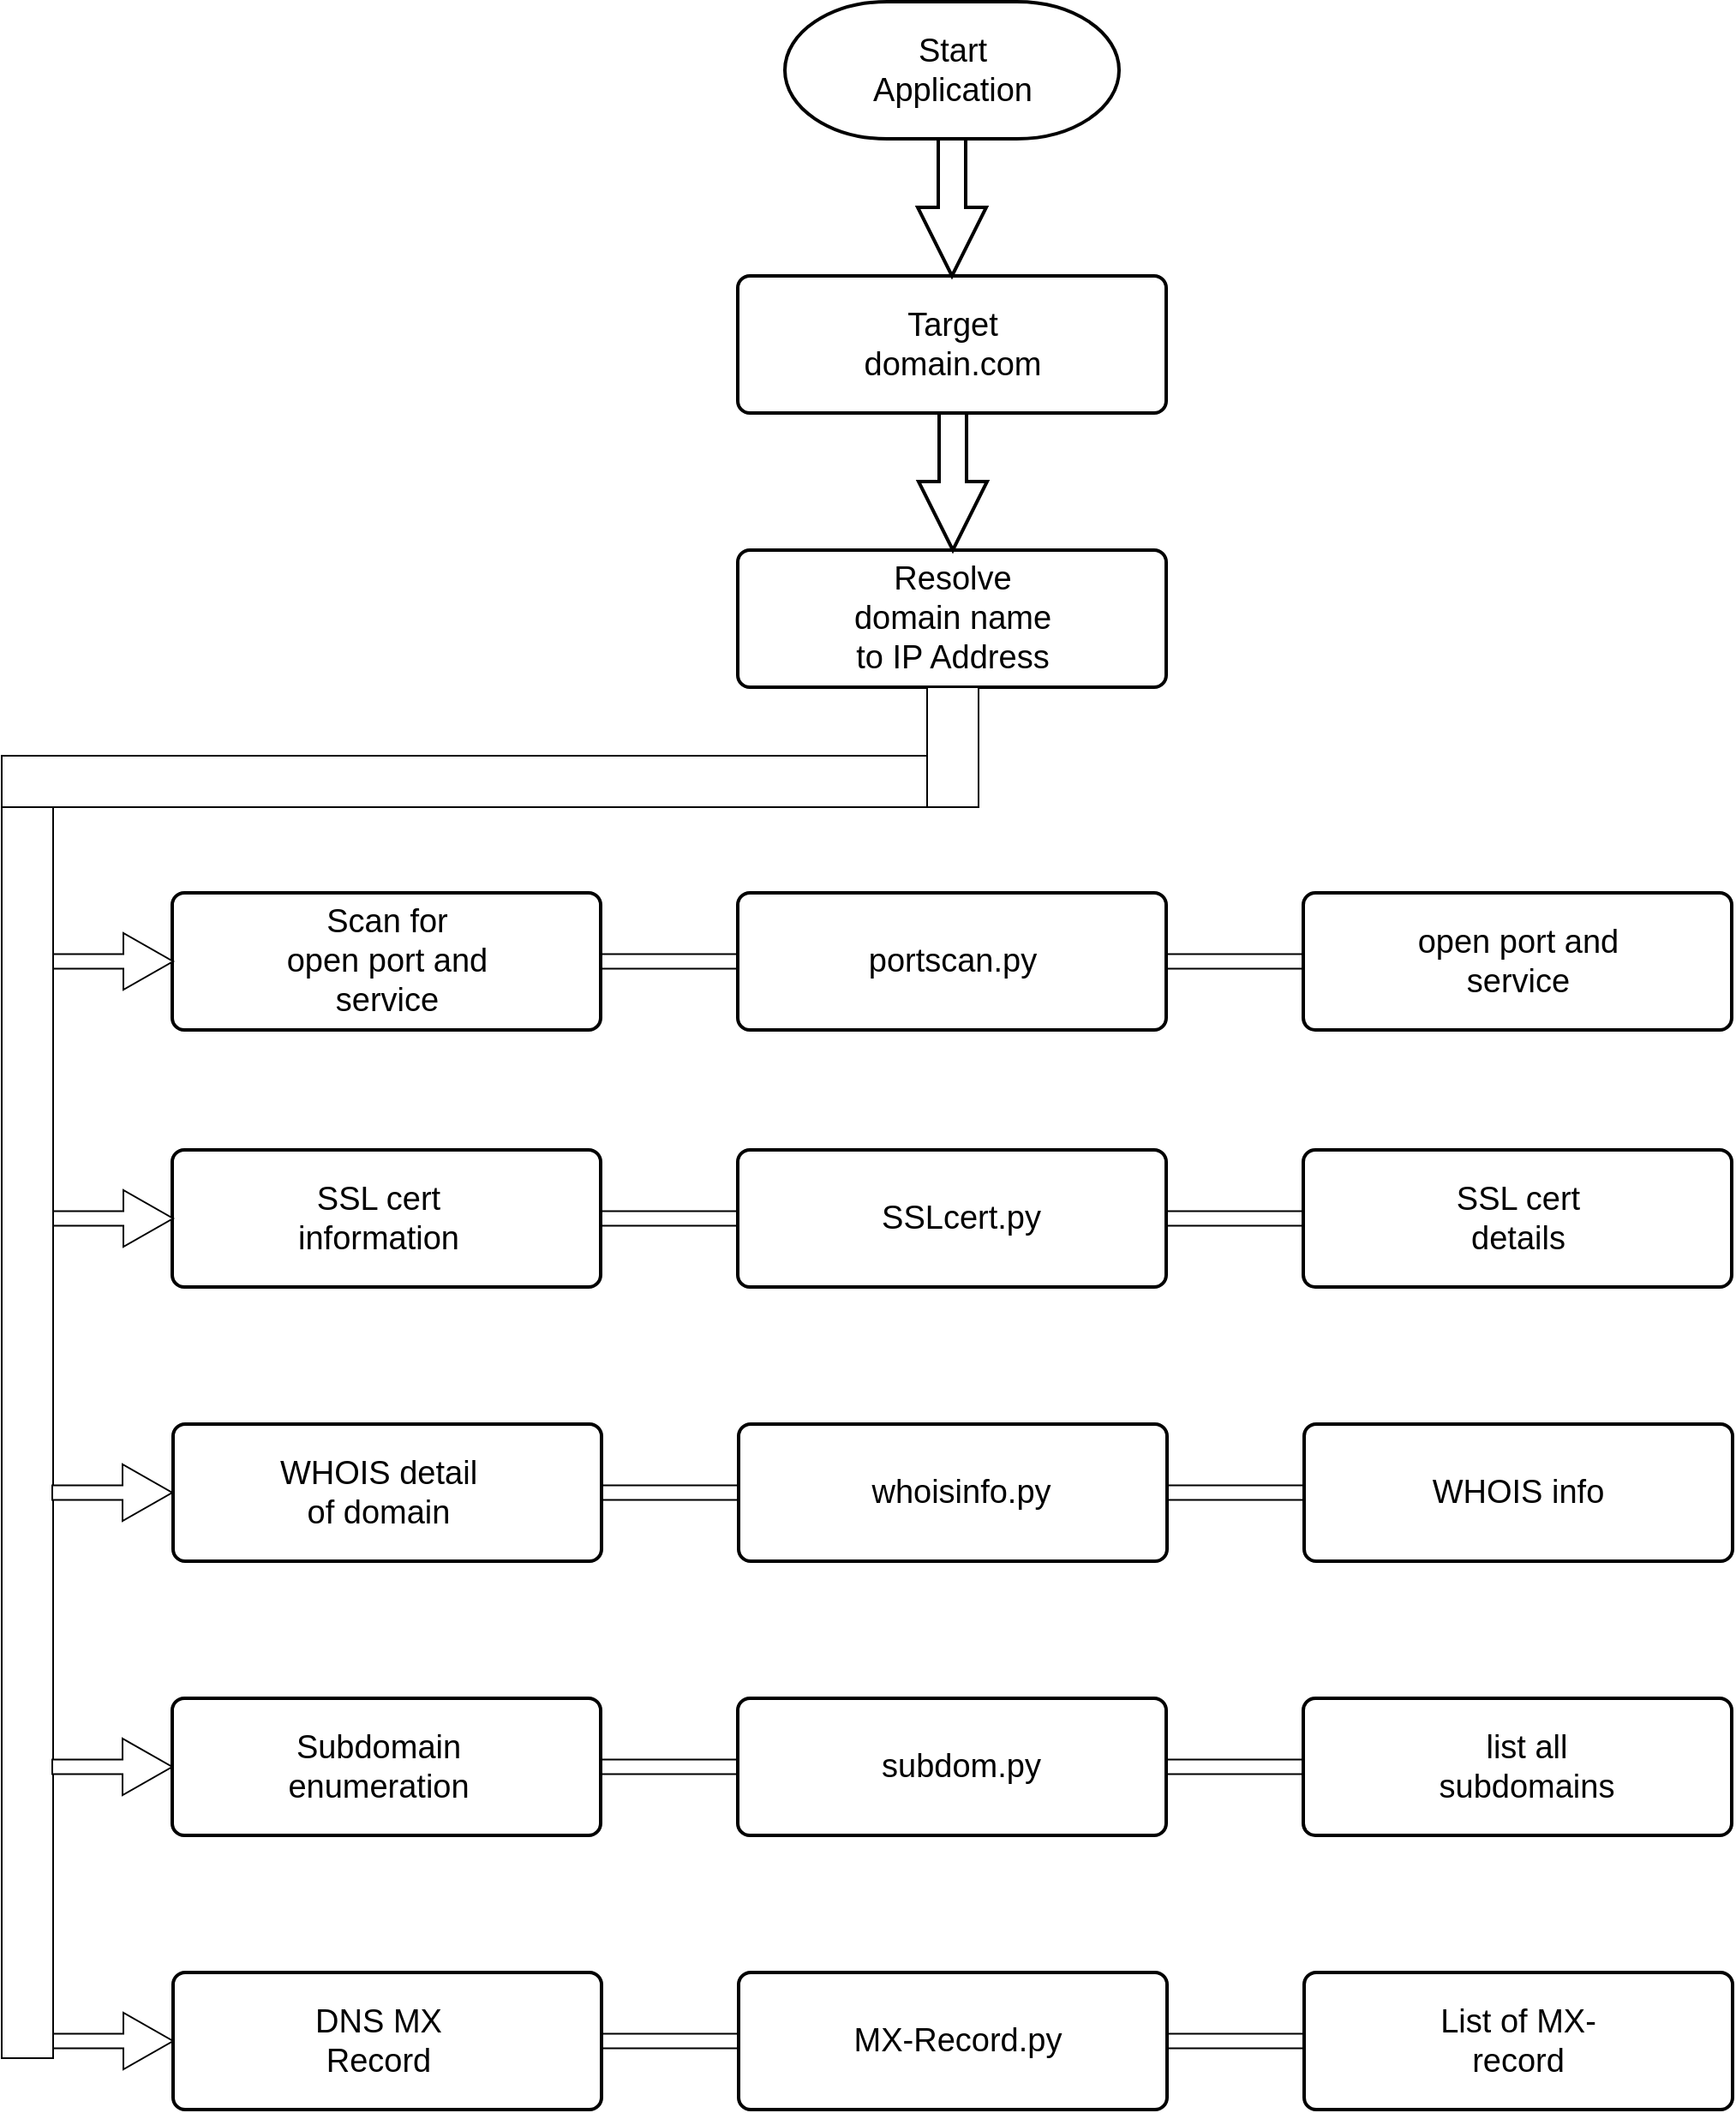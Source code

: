 <mxfile version="20.2.7" type="github">
  <diagram id="NJLnzYTnEX_LehXJbEt6" name="Page-1">
    <mxGraphModel dx="1422" dy="1630" grid="1" gridSize="10" guides="1" tooltips="1" connect="1" arrows="1" fold="1" page="1" pageScale="1" pageWidth="1169" pageHeight="827" math="0" shadow="0">
      <root>
        <mxCell id="0" />
        <mxCell id="1" parent="0" />
        <mxCell id="BzfBrHKkanCXkLclgfSy-53" value="" style="html=1;shadow=0;dashed=0;align=center;verticalAlign=middle;shape=mxgraph.arrows2.arrow;dy=0.74;dx=29;notch=0;" vertex="1" parent="1">
          <mxGeometry x="719.5" y="1133.5" width="110.5" height="33" as="geometry" />
        </mxCell>
        <mxCell id="BzfBrHKkanCXkLclgfSy-54" value="" style="html=1;shadow=0;dashed=0;align=center;verticalAlign=middle;shape=mxgraph.arrows2.arrow;dy=0.74;dx=29;notch=0;" vertex="1" parent="1">
          <mxGeometry x="389.5" y="1133.5" width="110.5" height="33" as="geometry" />
        </mxCell>
        <mxCell id="BzfBrHKkanCXkLclgfSy-55" value="" style="html=1;shadow=0;dashed=0;align=center;verticalAlign=middle;shape=mxgraph.arrows2.arrow;dy=0.74;dx=29;notch=0;" vertex="1" parent="1">
          <mxGeometry x="719.5" y="973.5" width="110.5" height="33" as="geometry" />
        </mxCell>
        <mxCell id="BzfBrHKkanCXkLclgfSy-56" value="" style="html=1;shadow=0;dashed=0;align=center;verticalAlign=middle;shape=mxgraph.arrows2.arrow;dy=0.74;dx=29;notch=0;" vertex="1" parent="1">
          <mxGeometry x="389.5" y="973.5" width="110.5" height="33" as="geometry" />
        </mxCell>
        <mxCell id="BzfBrHKkanCXkLclgfSy-52" value="" style="html=1;shadow=0;dashed=0;align=center;verticalAlign=middle;shape=mxgraph.arrows2.arrow;dy=0.74;dx=29;notch=0;" vertex="1" parent="1">
          <mxGeometry x="720" y="813.5" width="110.5" height="33" as="geometry" />
        </mxCell>
        <mxCell id="BzfBrHKkanCXkLclgfSy-47" value="" style="html=1;shadow=0;dashed=0;align=center;verticalAlign=middle;shape=mxgraph.arrows2.arrow;dy=0.74;dx=29;notch=0;" vertex="1" parent="1">
          <mxGeometry x="390" y="813.5" width="110.5" height="33" as="geometry" />
        </mxCell>
        <mxCell id="BzfBrHKkanCXkLclgfSy-48" value="" style="html=1;shadow=0;dashed=0;align=center;verticalAlign=middle;shape=mxgraph.arrows2.arrow;dy=0.74;dx=29;notch=0;" vertex="1" parent="1">
          <mxGeometry x="719.5" y="653.5" width="110.5" height="33" as="geometry" />
        </mxCell>
        <mxCell id="BzfBrHKkanCXkLclgfSy-49" value="" style="html=1;shadow=0;dashed=0;align=center;verticalAlign=middle;shape=mxgraph.arrows2.arrow;dy=0.74;dx=29;notch=0;" vertex="1" parent="1">
          <mxGeometry x="390" y="653.5" width="110.5" height="33" as="geometry" />
        </mxCell>
        <mxCell id="BzfBrHKkanCXkLclgfSy-50" value="" style="html=1;shadow=0;dashed=0;align=center;verticalAlign=middle;shape=mxgraph.arrows2.arrow;dy=0.74;dx=29;notch=0;" vertex="1" parent="1">
          <mxGeometry x="719.5" y="503.5" width="110.5" height="33" as="geometry" />
        </mxCell>
        <mxCell id="BzfBrHKkanCXkLclgfSy-46" value="" style="html=1;shadow=0;dashed=0;align=center;verticalAlign=middle;shape=mxgraph.arrows2.arrow;dy=0.74;dx=29;notch=0;" vertex="1" parent="1">
          <mxGeometry x="389.5" y="503.5" width="110.5" height="33" as="geometry" />
        </mxCell>
        <mxCell id="BzfBrHKkanCXkLclgfSy-1" value="" style="strokeWidth=2;html=1;shape=mxgraph.flowchart.terminator;whiteSpace=wrap;" vertex="1" parent="1">
          <mxGeometry x="497" y="-40" width="195" height="80" as="geometry" />
        </mxCell>
        <mxCell id="BzfBrHKkanCXkLclgfSy-2" value="" style="rounded=1;whiteSpace=wrap;html=1;absoluteArcSize=1;arcSize=14;strokeWidth=2;" vertex="1" parent="1">
          <mxGeometry x="469.5" y="120" width="250" height="80" as="geometry" />
        </mxCell>
        <mxCell id="BzfBrHKkanCXkLclgfSy-16" value="" style="rounded=1;whiteSpace=wrap;html=1;absoluteArcSize=1;arcSize=14;strokeWidth=2;" vertex="1" parent="1">
          <mxGeometry x="469.5" y="280" width="250" height="80" as="geometry" />
        </mxCell>
        <mxCell id="BzfBrHKkanCXkLclgfSy-17" value="" style="rounded=1;whiteSpace=wrap;html=1;absoluteArcSize=1;arcSize=14;strokeWidth=2;" vertex="1" parent="1">
          <mxGeometry x="139.5" y="480" width="250" height="80" as="geometry" />
        </mxCell>
        <mxCell id="BzfBrHKkanCXkLclgfSy-18" value="" style="rounded=1;whiteSpace=wrap;html=1;absoluteArcSize=1;arcSize=14;strokeWidth=2;" vertex="1" parent="1">
          <mxGeometry x="469.5" y="480" width="250" height="80" as="geometry" />
        </mxCell>
        <mxCell id="BzfBrHKkanCXkLclgfSy-19" value="" style="rounded=1;whiteSpace=wrap;html=1;absoluteArcSize=1;arcSize=14;strokeWidth=2;" vertex="1" parent="1">
          <mxGeometry x="799.5" y="480" width="250" height="80" as="geometry" />
        </mxCell>
        <mxCell id="BzfBrHKkanCXkLclgfSy-20" value="" style="rounded=1;whiteSpace=wrap;html=1;absoluteArcSize=1;arcSize=14;strokeWidth=2;" vertex="1" parent="1">
          <mxGeometry x="139.5" y="630" width="250" height="80" as="geometry" />
        </mxCell>
        <mxCell id="BzfBrHKkanCXkLclgfSy-21" value="" style="rounded=1;whiteSpace=wrap;html=1;absoluteArcSize=1;arcSize=14;strokeWidth=2;" vertex="1" parent="1">
          <mxGeometry x="469.5" y="630" width="250" height="80" as="geometry" />
        </mxCell>
        <mxCell id="BzfBrHKkanCXkLclgfSy-22" value="" style="rounded=1;whiteSpace=wrap;html=1;absoluteArcSize=1;arcSize=14;strokeWidth=2;" vertex="1" parent="1">
          <mxGeometry x="799.5" y="630" width="250" height="80" as="geometry" />
        </mxCell>
        <mxCell id="BzfBrHKkanCXkLclgfSy-23" value="" style="rounded=1;whiteSpace=wrap;html=1;absoluteArcSize=1;arcSize=14;strokeWidth=2;" vertex="1" parent="1">
          <mxGeometry x="140" y="790" width="250" height="80" as="geometry" />
        </mxCell>
        <mxCell id="BzfBrHKkanCXkLclgfSy-24" value="" style="rounded=1;whiteSpace=wrap;html=1;absoluteArcSize=1;arcSize=14;strokeWidth=2;" vertex="1" parent="1">
          <mxGeometry x="470" y="790" width="250" height="80" as="geometry" />
        </mxCell>
        <mxCell id="BzfBrHKkanCXkLclgfSy-25" value="" style="rounded=1;whiteSpace=wrap;html=1;absoluteArcSize=1;arcSize=14;strokeWidth=2;" vertex="1" parent="1">
          <mxGeometry x="800" y="790" width="250" height="80" as="geometry" />
        </mxCell>
        <mxCell id="BzfBrHKkanCXkLclgfSy-26" value="" style="rounded=1;whiteSpace=wrap;html=1;absoluteArcSize=1;arcSize=14;strokeWidth=2;" vertex="1" parent="1">
          <mxGeometry x="139.5" y="950" width="250" height="80" as="geometry" />
        </mxCell>
        <mxCell id="BzfBrHKkanCXkLclgfSy-27" value="" style="rounded=1;whiteSpace=wrap;html=1;absoluteArcSize=1;arcSize=14;strokeWidth=2;" vertex="1" parent="1">
          <mxGeometry x="469.5" y="950" width="250" height="80" as="geometry" />
        </mxCell>
        <mxCell id="BzfBrHKkanCXkLclgfSy-28" value="" style="rounded=1;whiteSpace=wrap;html=1;absoluteArcSize=1;arcSize=14;strokeWidth=2;" vertex="1" parent="1">
          <mxGeometry x="799.5" y="950" width="250" height="80" as="geometry" />
        </mxCell>
        <mxCell id="BzfBrHKkanCXkLclgfSy-29" value="" style="rounded=1;whiteSpace=wrap;html=1;absoluteArcSize=1;arcSize=14;strokeWidth=2;" vertex="1" parent="1">
          <mxGeometry x="140" y="1110" width="250" height="80" as="geometry" />
        </mxCell>
        <mxCell id="BzfBrHKkanCXkLclgfSy-30" value="" style="rounded=1;whiteSpace=wrap;html=1;absoluteArcSize=1;arcSize=14;strokeWidth=2;" vertex="1" parent="1">
          <mxGeometry x="470" y="1110" width="250" height="80" as="geometry" />
        </mxCell>
        <mxCell id="BzfBrHKkanCXkLclgfSy-31" value="" style="rounded=1;whiteSpace=wrap;html=1;absoluteArcSize=1;arcSize=14;strokeWidth=2;" vertex="1" parent="1">
          <mxGeometry x="800" y="1110" width="250" height="80" as="geometry" />
        </mxCell>
        <mxCell id="BzfBrHKkanCXkLclgfSy-32" value="" style="verticalLabelPosition=bottom;verticalAlign=top;html=1;strokeWidth=2;shape=mxgraph.arrows2.arrow;dy=0.6;dx=40;notch=0;rotation=90;" vertex="1" parent="1">
          <mxGeometry x="554.5" y="60" width="80" height="40" as="geometry" />
        </mxCell>
        <mxCell id="BzfBrHKkanCXkLclgfSy-33" value="" style="verticalLabelPosition=bottom;verticalAlign=top;html=1;strokeWidth=2;shape=mxgraph.arrows2.arrow;dy=0.6;dx=40;notch=0;rotation=90;" vertex="1" parent="1">
          <mxGeometry x="555" y="220" width="80" height="40" as="geometry" />
        </mxCell>
        <mxCell id="BzfBrHKkanCXkLclgfSy-37" value="" style="rounded=0;whiteSpace=wrap;html=1;" vertex="1" parent="1">
          <mxGeometry x="40" y="400" width="540" height="30" as="geometry" />
        </mxCell>
        <mxCell id="BzfBrHKkanCXkLclgfSy-38" value="" style="rounded=0;whiteSpace=wrap;html=1;" vertex="1" parent="1">
          <mxGeometry x="580" y="360" width="30" height="70" as="geometry" />
        </mxCell>
        <mxCell id="BzfBrHKkanCXkLclgfSy-39" value="" style="rounded=0;whiteSpace=wrap;html=1;" vertex="1" parent="1">
          <mxGeometry x="40" y="430" width="30" height="730" as="geometry" />
        </mxCell>
        <mxCell id="BzfBrHKkanCXkLclgfSy-40" value="" style="html=1;shadow=0;dashed=0;align=center;verticalAlign=middle;shape=mxgraph.arrows2.arrow;dy=0.74;dx=29;notch=0;" vertex="1" parent="1">
          <mxGeometry x="70" y="503.5" width="70" height="33" as="geometry" />
        </mxCell>
        <mxCell id="BzfBrHKkanCXkLclgfSy-41" value="" style="html=1;shadow=0;dashed=0;align=center;verticalAlign=middle;shape=mxgraph.arrows2.arrow;dy=0.74;dx=29;notch=0;" vertex="1" parent="1">
          <mxGeometry x="70" y="653.5" width="70" height="33" as="geometry" />
        </mxCell>
        <mxCell id="BzfBrHKkanCXkLclgfSy-42" value="" style="html=1;shadow=0;dashed=0;align=center;verticalAlign=middle;shape=mxgraph.arrows2.arrow;dy=0.74;dx=29;notch=0;" vertex="1" parent="1">
          <mxGeometry x="69.5" y="813.5" width="70" height="33" as="geometry" />
        </mxCell>
        <mxCell id="BzfBrHKkanCXkLclgfSy-43" value="" style="html=1;shadow=0;dashed=0;align=center;verticalAlign=middle;shape=mxgraph.arrows2.arrow;dy=0.74;dx=29;notch=0;" vertex="1" parent="1">
          <mxGeometry x="69.5" y="973.5" width="70" height="33" as="geometry" />
        </mxCell>
        <mxCell id="BzfBrHKkanCXkLclgfSy-44" value="" style="html=1;shadow=0;dashed=0;align=center;verticalAlign=middle;shape=mxgraph.arrows2.arrow;dy=0.74;dx=29;notch=0;" vertex="1" parent="1">
          <mxGeometry x="70" y="1133.5" width="70" height="33" as="geometry" />
        </mxCell>
        <mxCell id="BzfBrHKkanCXkLclgfSy-57" value="&lt;font style=&quot;font-size: 19px;&quot;&gt;Start Application&lt;/font&gt;" style="text;html=1;strokeColor=none;fillColor=none;align=center;verticalAlign=middle;whiteSpace=wrap;rounded=0;" vertex="1" parent="1">
          <mxGeometry x="534.5" y="-30" width="120" height="60" as="geometry" />
        </mxCell>
        <mxCell id="BzfBrHKkanCXkLclgfSy-58" value="&lt;font style=&quot;font-size: 19px;&quot;&gt;Target&lt;br&gt;domain.com&lt;br&gt;&lt;/font&gt;" style="text;html=1;strokeColor=none;fillColor=none;align=center;verticalAlign=middle;whiteSpace=wrap;rounded=0;" vertex="1" parent="1">
          <mxGeometry x="534.5" y="130" width="120" height="60" as="geometry" />
        </mxCell>
        <mxCell id="BzfBrHKkanCXkLclgfSy-59" value="&lt;font style=&quot;font-size: 19px;&quot;&gt;Resolve domain name to IP Address&lt;br&gt;&lt;/font&gt;" style="text;html=1;strokeColor=none;fillColor=none;align=center;verticalAlign=middle;whiteSpace=wrap;rounded=0;" vertex="1" parent="1">
          <mxGeometry x="534.5" y="290" width="120" height="60" as="geometry" />
        </mxCell>
        <mxCell id="BzfBrHKkanCXkLclgfSy-60" value="&lt;font style=&quot;font-size: 19px;&quot;&gt;Scan for open port and service&lt;br&gt;&lt;/font&gt;" style="text;html=1;strokeColor=none;fillColor=none;align=center;verticalAlign=middle;whiteSpace=wrap;rounded=0;" vertex="1" parent="1">
          <mxGeometry x="205" y="490" width="120" height="60" as="geometry" />
        </mxCell>
        <mxCell id="BzfBrHKkanCXkLclgfSy-61" value="&lt;font style=&quot;font-size: 19px;&quot;&gt;portscan.py&lt;br&gt;&lt;/font&gt;" style="text;html=1;strokeColor=none;fillColor=none;align=center;verticalAlign=middle;whiteSpace=wrap;rounded=0;" vertex="1" parent="1">
          <mxGeometry x="535" y="490" width="120" height="60" as="geometry" />
        </mxCell>
        <mxCell id="BzfBrHKkanCXkLclgfSy-62" value="&lt;font style=&quot;font-size: 19px;&quot;&gt;open port and service&lt;br&gt;&lt;/font&gt;" style="text;html=1;strokeColor=none;fillColor=none;align=center;verticalAlign=middle;whiteSpace=wrap;rounded=0;" vertex="1" parent="1">
          <mxGeometry x="864.5" y="490" width="120" height="60" as="geometry" />
        </mxCell>
        <mxCell id="BzfBrHKkanCXkLclgfSy-63" value="&lt;font style=&quot;font-size: 19px;&quot;&gt;SSL cert information&lt;br&gt;&lt;/font&gt;" style="text;html=1;strokeColor=none;fillColor=none;align=center;verticalAlign=middle;whiteSpace=wrap;rounded=0;" vertex="1" parent="1">
          <mxGeometry x="200" y="640" width="120" height="60" as="geometry" />
        </mxCell>
        <mxCell id="BzfBrHKkanCXkLclgfSy-64" value="&lt;font style=&quot;font-size: 19px;&quot;&gt;SSLcert.py&lt;br&gt;&lt;/font&gt;" style="text;html=1;strokeColor=none;fillColor=none;align=center;verticalAlign=middle;whiteSpace=wrap;rounded=0;" vertex="1" parent="1">
          <mxGeometry x="540" y="640" width="120" height="60" as="geometry" />
        </mxCell>
        <mxCell id="BzfBrHKkanCXkLclgfSy-65" value="&lt;font style=&quot;font-size: 19px;&quot;&gt;SSL cert details&lt;br&gt;&lt;/font&gt;" style="text;html=1;strokeColor=none;fillColor=none;align=center;verticalAlign=middle;whiteSpace=wrap;rounded=0;" vertex="1" parent="1">
          <mxGeometry x="865" y="640" width="120" height="60" as="geometry" />
        </mxCell>
        <mxCell id="BzfBrHKkanCXkLclgfSy-66" value="&lt;font style=&quot;font-size: 19px;&quot;&gt;WHOIS detail of domain&lt;br&gt;&lt;/font&gt;" style="text;html=1;strokeColor=none;fillColor=none;align=center;verticalAlign=middle;whiteSpace=wrap;rounded=0;" vertex="1" parent="1">
          <mxGeometry x="200" y="800" width="120" height="60" as="geometry" />
        </mxCell>
        <mxCell id="BzfBrHKkanCXkLclgfSy-67" value="&lt;font style=&quot;font-size: 19px;&quot;&gt;whoisinfo.py&lt;br&gt;&lt;/font&gt;" style="text;html=1;strokeColor=none;fillColor=none;align=center;verticalAlign=middle;whiteSpace=wrap;rounded=0;" vertex="1" parent="1">
          <mxGeometry x="540" y="800" width="120" height="60" as="geometry" />
        </mxCell>
        <mxCell id="BzfBrHKkanCXkLclgfSy-68" value="&lt;font style=&quot;font-size: 19px;&quot;&gt;WHOIS info&lt;br&gt;&lt;/font&gt;" style="text;html=1;strokeColor=none;fillColor=none;align=center;verticalAlign=middle;whiteSpace=wrap;rounded=0;" vertex="1" parent="1">
          <mxGeometry x="864.5" y="800" width="120" height="60" as="geometry" />
        </mxCell>
        <mxCell id="BzfBrHKkanCXkLclgfSy-69" value="&lt;font style=&quot;font-size: 19px;&quot;&gt;Subdomain enumeration&lt;br&gt;&lt;/font&gt;" style="text;html=1;strokeColor=none;fillColor=none;align=center;verticalAlign=middle;whiteSpace=wrap;rounded=0;" vertex="1" parent="1">
          <mxGeometry x="200" y="960" width="120" height="60" as="geometry" />
        </mxCell>
        <mxCell id="BzfBrHKkanCXkLclgfSy-70" value="&lt;font style=&quot;font-size: 19px;&quot;&gt;subdom.py&lt;br&gt;&lt;/font&gt;" style="text;html=1;strokeColor=none;fillColor=none;align=center;verticalAlign=middle;whiteSpace=wrap;rounded=0;" vertex="1" parent="1">
          <mxGeometry x="540" y="960" width="120" height="60" as="geometry" />
        </mxCell>
        <mxCell id="BzfBrHKkanCXkLclgfSy-71" value="&lt;font style=&quot;font-size: 19px;&quot;&gt;list all subdomains&lt;br&gt;&lt;/font&gt;" style="text;html=1;strokeColor=none;fillColor=none;align=center;verticalAlign=middle;whiteSpace=wrap;rounded=0;" vertex="1" parent="1">
          <mxGeometry x="870" y="960" width="120" height="60" as="geometry" />
        </mxCell>
        <mxCell id="BzfBrHKkanCXkLclgfSy-72" value="&lt;font style=&quot;font-size: 19px;&quot;&gt;DNS MX Record&lt;br&gt;&lt;/font&gt;" style="text;html=1;strokeColor=none;fillColor=none;align=center;verticalAlign=middle;whiteSpace=wrap;rounded=0;" vertex="1" parent="1">
          <mxGeometry x="200" y="1120" width="120" height="60" as="geometry" />
        </mxCell>
        <mxCell id="BzfBrHKkanCXkLclgfSy-73" value="&lt;font style=&quot;font-size: 19px;&quot;&gt;MX-Record.py&lt;br&gt;&lt;/font&gt;" style="text;html=1;strokeColor=none;fillColor=none;align=center;verticalAlign=middle;whiteSpace=wrap;rounded=0;" vertex="1" parent="1">
          <mxGeometry x="534.5" y="1120" width="125.5" height="60" as="geometry" />
        </mxCell>
        <mxCell id="BzfBrHKkanCXkLclgfSy-74" value="&lt;font style=&quot;font-size: 19px;&quot;&gt;List of MX-record&lt;br&gt;&lt;/font&gt;" style="text;html=1;strokeColor=none;fillColor=none;align=center;verticalAlign=middle;whiteSpace=wrap;rounded=0;" vertex="1" parent="1">
          <mxGeometry x="865" y="1120" width="120" height="60" as="geometry" />
        </mxCell>
      </root>
    </mxGraphModel>
  </diagram>
</mxfile>
